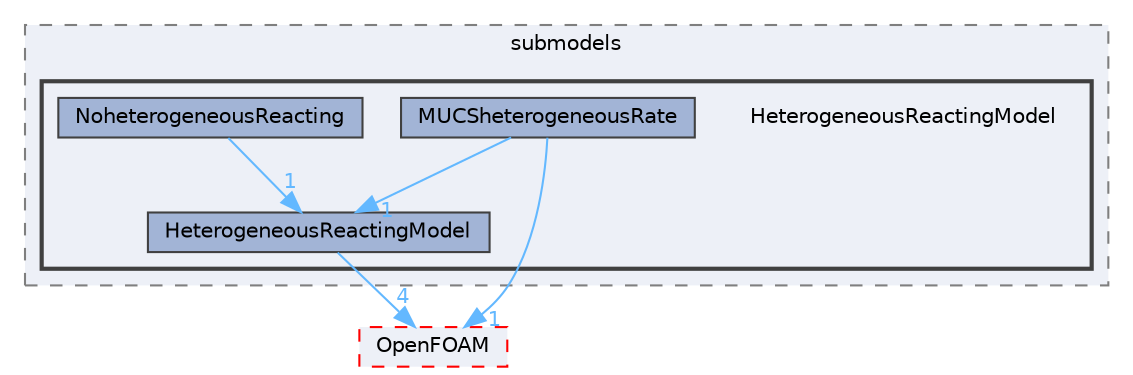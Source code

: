 digraph "src/lagrangian/intermediate/submodels/HeterogeneousReactingModel"
{
 // LATEX_PDF_SIZE
  bgcolor="transparent";
  edge [fontname=Helvetica,fontsize=10,labelfontname=Helvetica,labelfontsize=10];
  node [fontname=Helvetica,fontsize=10,shape=box,height=0.2,width=0.4];
  compound=true
  subgraph clusterdir_825de5f87f0ef3ae7d76ccd6a5458244 {
    graph [ bgcolor="#edf0f7", pencolor="grey50", label="submodels", fontname=Helvetica,fontsize=10 style="filled,dashed", URL="dir_825de5f87f0ef3ae7d76ccd6a5458244.html",tooltip=""]
  subgraph clusterdir_fb1c2bb12d2b85259453545b2631e6a2 {
    graph [ bgcolor="#edf0f7", pencolor="grey25", label="", fontname=Helvetica,fontsize=10 style="filled,bold", URL="dir_fb1c2bb12d2b85259453545b2631e6a2.html",tooltip=""]
    dir_fb1c2bb12d2b85259453545b2631e6a2 [shape=plaintext, label="HeterogeneousReactingModel"];
  dir_06141f6634409701a7cfd6670fa1b702 [label="HeterogeneousReactingModel", fillcolor="#a2b4d6", color="grey25", style="filled", URL="dir_06141f6634409701a7cfd6670fa1b702.html",tooltip=""];
  dir_11cfd43793c43f9b4b46f534b21d6cd8 [label="MUCSheterogeneousRate", fillcolor="#a2b4d6", color="grey25", style="filled", URL="dir_11cfd43793c43f9b4b46f534b21d6cd8.html",tooltip=""];
  dir_90d462c3736277305eca2ebc5979e31d [label="NoheterogeneousReacting", fillcolor="#a2b4d6", color="grey25", style="filled", URL="dir_90d462c3736277305eca2ebc5979e31d.html",tooltip=""];
  }
  }
  dir_c5473ff19b20e6ec4dfe5c310b3778a8 [label="OpenFOAM", fillcolor="#edf0f7", color="red", style="filled,dashed", URL="dir_c5473ff19b20e6ec4dfe5c310b3778a8.html",tooltip=""];
  dir_06141f6634409701a7cfd6670fa1b702->dir_c5473ff19b20e6ec4dfe5c310b3778a8 [headlabel="4", labeldistance=1.5 headhref="dir_001735_002695.html" href="dir_001735_002695.html" color="steelblue1" fontcolor="steelblue1"];
  dir_11cfd43793c43f9b4b46f534b21d6cd8->dir_06141f6634409701a7cfd6670fa1b702 [headlabel="1", labeldistance=1.5 headhref="dir_002464_001735.html" href="dir_002464_001735.html" color="steelblue1" fontcolor="steelblue1"];
  dir_11cfd43793c43f9b4b46f534b21d6cd8->dir_c5473ff19b20e6ec4dfe5c310b3778a8 [headlabel="1", labeldistance=1.5 headhref="dir_002464_002695.html" href="dir_002464_002695.html" color="steelblue1" fontcolor="steelblue1"];
  dir_90d462c3736277305eca2ebc5979e31d->dir_06141f6634409701a7cfd6670fa1b702 [headlabel="1", labeldistance=1.5 headhref="dir_002550_001735.html" href="dir_002550_001735.html" color="steelblue1" fontcolor="steelblue1"];
}
